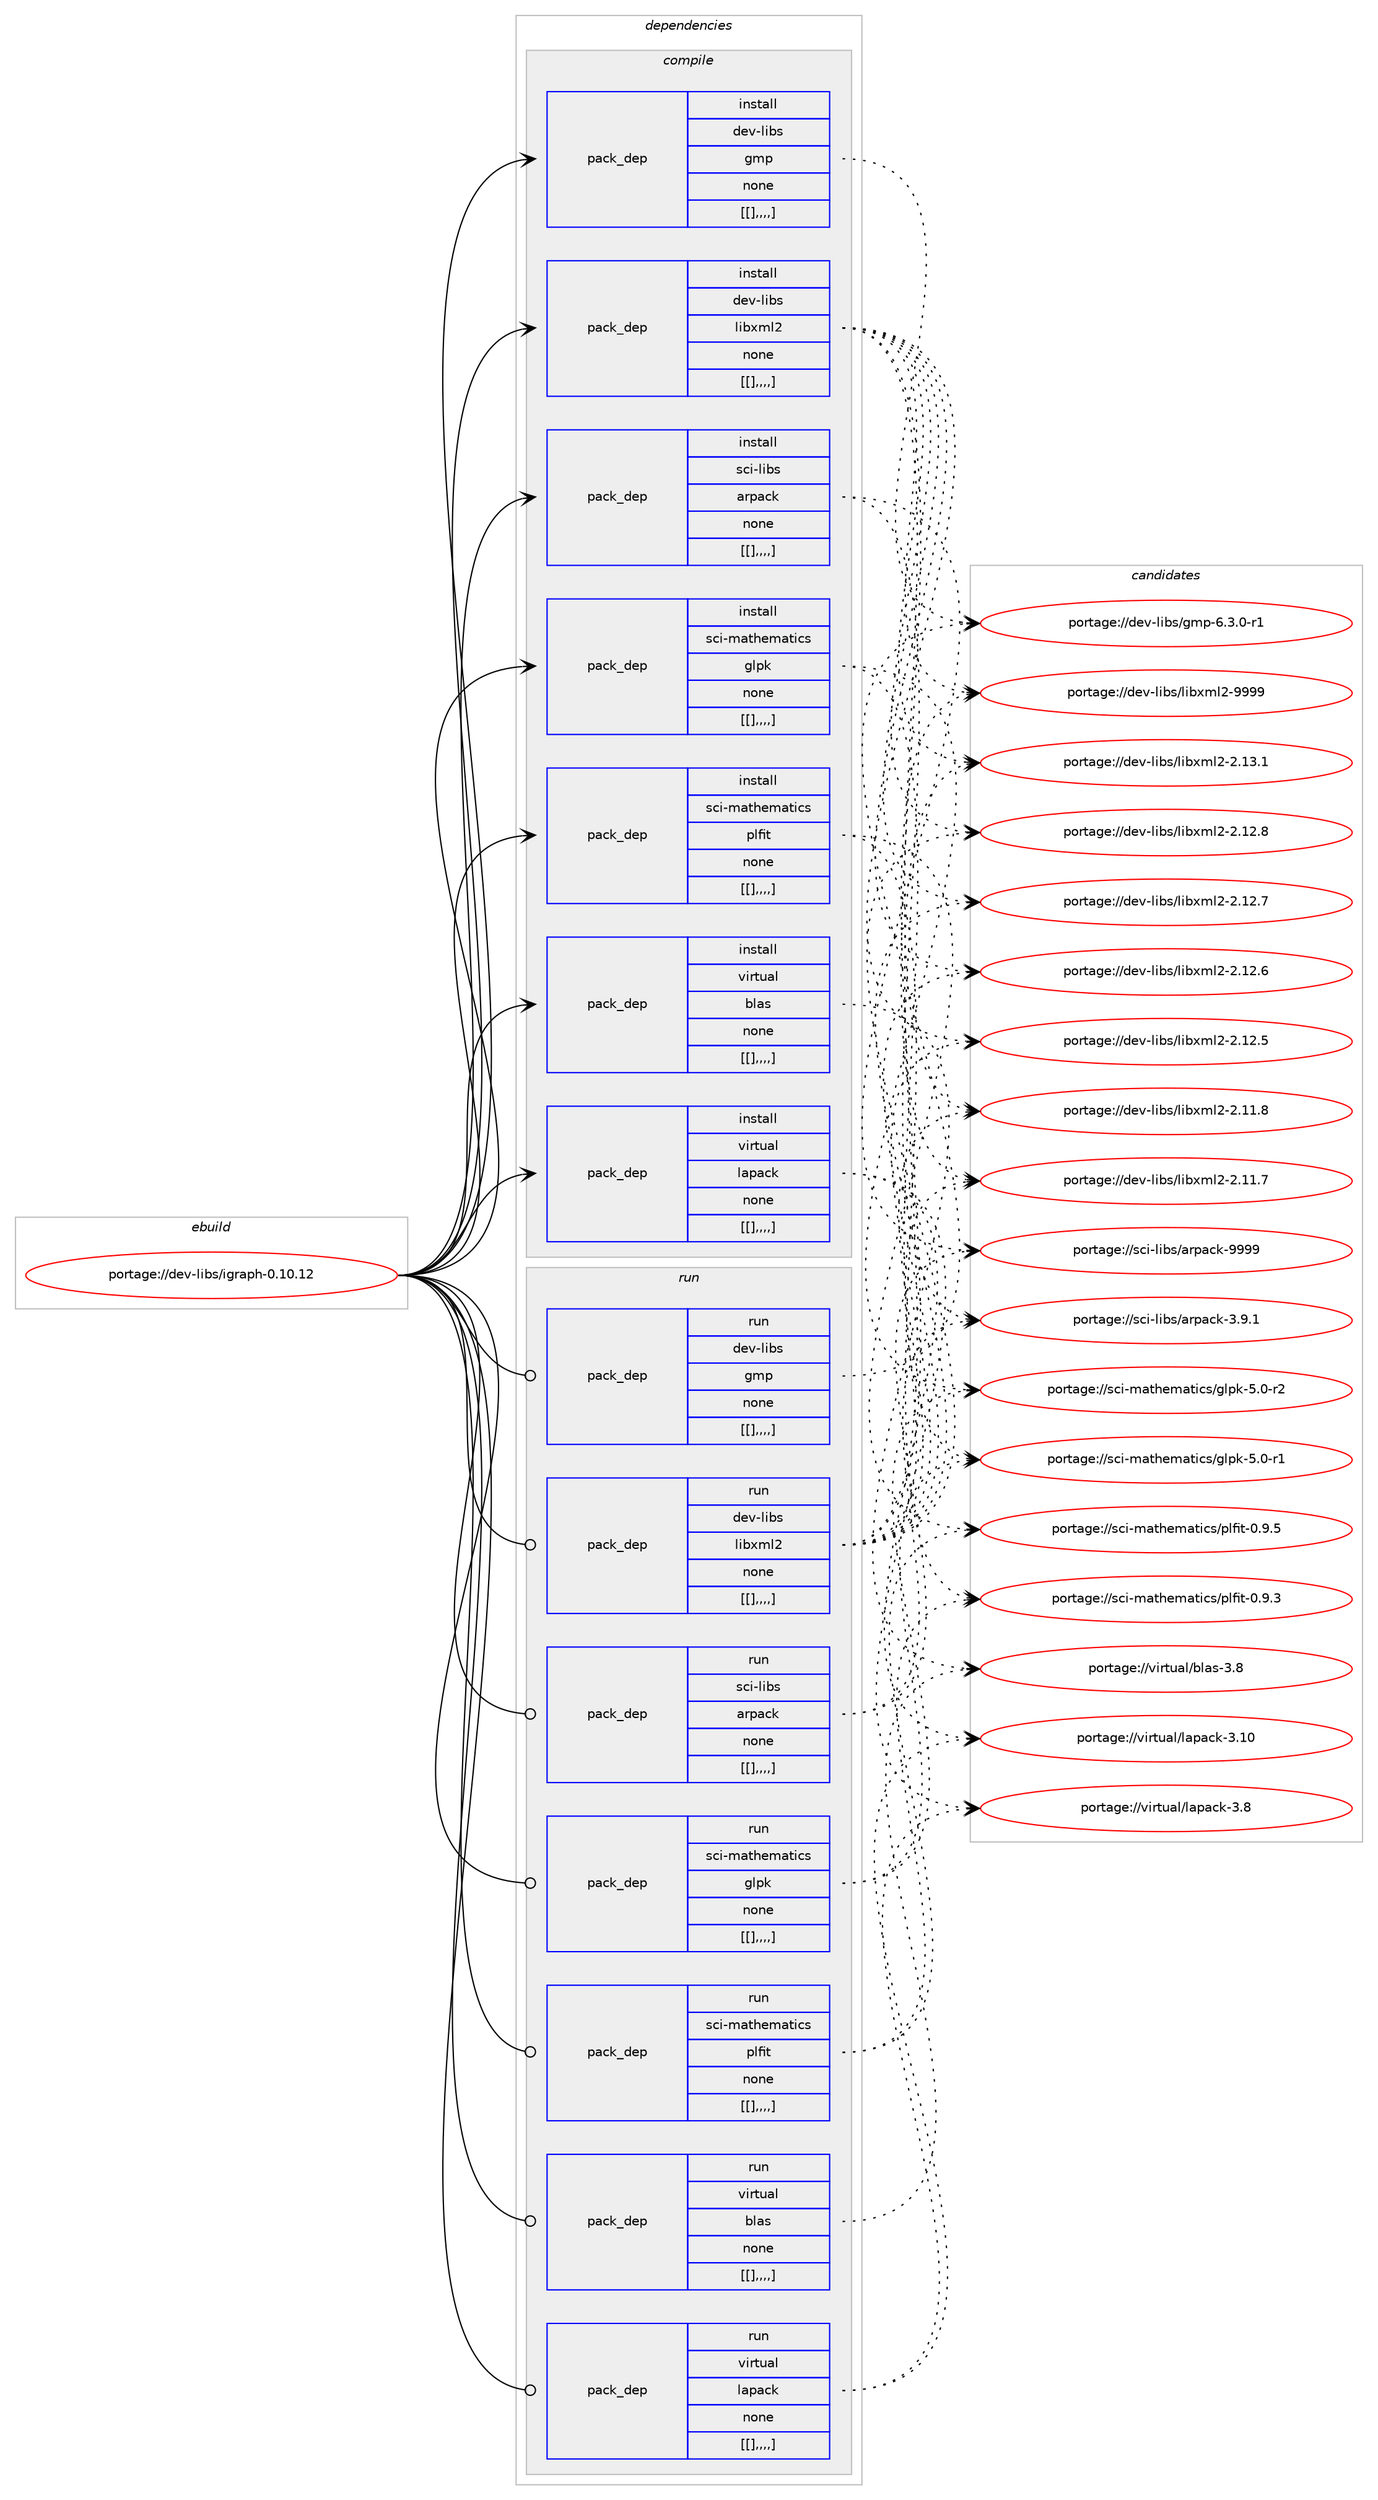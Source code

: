 digraph prolog {

# *************
# Graph options
# *************

newrank=true;
concentrate=true;
compound=true;
graph [rankdir=LR,fontname=Helvetica,fontsize=10,ranksep=1.5];#, ranksep=2.5, nodesep=0.2];
edge  [arrowhead=vee];
node  [fontname=Helvetica,fontsize=10];

# **********
# The ebuild
# **********

subgraph cluster_leftcol {
color=gray;
label=<<i>ebuild</i>>;
id [label="portage://dev-libs/igraph-0.10.12", color=red, width=4, href="../dev-libs/igraph-0.10.12.svg"];
}

# ****************
# The dependencies
# ****************

subgraph cluster_midcol {
color=gray;
label=<<i>dependencies</i>>;
subgraph cluster_compile {
fillcolor="#eeeeee";
style=filled;
label=<<i>compile</i>>;
subgraph pack81342 {
dependency109333 [label=<<TABLE BORDER="0" CELLBORDER="1" CELLSPACING="0" CELLPADDING="4" WIDTH="220"><TR><TD ROWSPAN="6" CELLPADDING="30">pack_dep</TD></TR><TR><TD WIDTH="110">install</TD></TR><TR><TD>dev-libs</TD></TR><TR><TD>gmp</TD></TR><TR><TD>none</TD></TR><TR><TD>[[],,,,]</TD></TR></TABLE>>, shape=none, color=blue];
}
id:e -> dependency109333:w [weight=20,style="solid",arrowhead="vee"];
subgraph pack81343 {
dependency109334 [label=<<TABLE BORDER="0" CELLBORDER="1" CELLSPACING="0" CELLPADDING="4" WIDTH="220"><TR><TD ROWSPAN="6" CELLPADDING="30">pack_dep</TD></TR><TR><TD WIDTH="110">install</TD></TR><TR><TD>dev-libs</TD></TR><TR><TD>libxml2</TD></TR><TR><TD>none</TD></TR><TR><TD>[[],,,,]</TD></TR></TABLE>>, shape=none, color=blue];
}
id:e -> dependency109334:w [weight=20,style="solid",arrowhead="vee"];
subgraph pack81344 {
dependency109335 [label=<<TABLE BORDER="0" CELLBORDER="1" CELLSPACING="0" CELLPADDING="4" WIDTH="220"><TR><TD ROWSPAN="6" CELLPADDING="30">pack_dep</TD></TR><TR><TD WIDTH="110">install</TD></TR><TR><TD>sci-libs</TD></TR><TR><TD>arpack</TD></TR><TR><TD>none</TD></TR><TR><TD>[[],,,,]</TD></TR></TABLE>>, shape=none, color=blue];
}
id:e -> dependency109335:w [weight=20,style="solid",arrowhead="vee"];
subgraph pack81345 {
dependency109336 [label=<<TABLE BORDER="0" CELLBORDER="1" CELLSPACING="0" CELLPADDING="4" WIDTH="220"><TR><TD ROWSPAN="6" CELLPADDING="30">pack_dep</TD></TR><TR><TD WIDTH="110">install</TD></TR><TR><TD>sci-mathematics</TD></TR><TR><TD>glpk</TD></TR><TR><TD>none</TD></TR><TR><TD>[[],,,,]</TD></TR></TABLE>>, shape=none, color=blue];
}
id:e -> dependency109336:w [weight=20,style="solid",arrowhead="vee"];
subgraph pack81346 {
dependency109337 [label=<<TABLE BORDER="0" CELLBORDER="1" CELLSPACING="0" CELLPADDING="4" WIDTH="220"><TR><TD ROWSPAN="6" CELLPADDING="30">pack_dep</TD></TR><TR><TD WIDTH="110">install</TD></TR><TR><TD>sci-mathematics</TD></TR><TR><TD>plfit</TD></TR><TR><TD>none</TD></TR><TR><TD>[[],,,,]</TD></TR></TABLE>>, shape=none, color=blue];
}
id:e -> dependency109337:w [weight=20,style="solid",arrowhead="vee"];
subgraph pack81347 {
dependency109338 [label=<<TABLE BORDER="0" CELLBORDER="1" CELLSPACING="0" CELLPADDING="4" WIDTH="220"><TR><TD ROWSPAN="6" CELLPADDING="30">pack_dep</TD></TR><TR><TD WIDTH="110">install</TD></TR><TR><TD>virtual</TD></TR><TR><TD>blas</TD></TR><TR><TD>none</TD></TR><TR><TD>[[],,,,]</TD></TR></TABLE>>, shape=none, color=blue];
}
id:e -> dependency109338:w [weight=20,style="solid",arrowhead="vee"];
subgraph pack81348 {
dependency109339 [label=<<TABLE BORDER="0" CELLBORDER="1" CELLSPACING="0" CELLPADDING="4" WIDTH="220"><TR><TD ROWSPAN="6" CELLPADDING="30">pack_dep</TD></TR><TR><TD WIDTH="110">install</TD></TR><TR><TD>virtual</TD></TR><TR><TD>lapack</TD></TR><TR><TD>none</TD></TR><TR><TD>[[],,,,]</TD></TR></TABLE>>, shape=none, color=blue];
}
id:e -> dependency109339:w [weight=20,style="solid",arrowhead="vee"];
}
subgraph cluster_compileandrun {
fillcolor="#eeeeee";
style=filled;
label=<<i>compile and run</i>>;
}
subgraph cluster_run {
fillcolor="#eeeeee";
style=filled;
label=<<i>run</i>>;
subgraph pack81349 {
dependency109340 [label=<<TABLE BORDER="0" CELLBORDER="1" CELLSPACING="0" CELLPADDING="4" WIDTH="220"><TR><TD ROWSPAN="6" CELLPADDING="30">pack_dep</TD></TR><TR><TD WIDTH="110">run</TD></TR><TR><TD>dev-libs</TD></TR><TR><TD>gmp</TD></TR><TR><TD>none</TD></TR><TR><TD>[[],,,,]</TD></TR></TABLE>>, shape=none, color=blue];
}
id:e -> dependency109340:w [weight=20,style="solid",arrowhead="odot"];
subgraph pack81350 {
dependency109341 [label=<<TABLE BORDER="0" CELLBORDER="1" CELLSPACING="0" CELLPADDING="4" WIDTH="220"><TR><TD ROWSPAN="6" CELLPADDING="30">pack_dep</TD></TR><TR><TD WIDTH="110">run</TD></TR><TR><TD>dev-libs</TD></TR><TR><TD>libxml2</TD></TR><TR><TD>none</TD></TR><TR><TD>[[],,,,]</TD></TR></TABLE>>, shape=none, color=blue];
}
id:e -> dependency109341:w [weight=20,style="solid",arrowhead="odot"];
subgraph pack81351 {
dependency109342 [label=<<TABLE BORDER="0" CELLBORDER="1" CELLSPACING="0" CELLPADDING="4" WIDTH="220"><TR><TD ROWSPAN="6" CELLPADDING="30">pack_dep</TD></TR><TR><TD WIDTH="110">run</TD></TR><TR><TD>sci-libs</TD></TR><TR><TD>arpack</TD></TR><TR><TD>none</TD></TR><TR><TD>[[],,,,]</TD></TR></TABLE>>, shape=none, color=blue];
}
id:e -> dependency109342:w [weight=20,style="solid",arrowhead="odot"];
subgraph pack81352 {
dependency109343 [label=<<TABLE BORDER="0" CELLBORDER="1" CELLSPACING="0" CELLPADDING="4" WIDTH="220"><TR><TD ROWSPAN="6" CELLPADDING="30">pack_dep</TD></TR><TR><TD WIDTH="110">run</TD></TR><TR><TD>sci-mathematics</TD></TR><TR><TD>glpk</TD></TR><TR><TD>none</TD></TR><TR><TD>[[],,,,]</TD></TR></TABLE>>, shape=none, color=blue];
}
id:e -> dependency109343:w [weight=20,style="solid",arrowhead="odot"];
subgraph pack81353 {
dependency109344 [label=<<TABLE BORDER="0" CELLBORDER="1" CELLSPACING="0" CELLPADDING="4" WIDTH="220"><TR><TD ROWSPAN="6" CELLPADDING="30">pack_dep</TD></TR><TR><TD WIDTH="110">run</TD></TR><TR><TD>sci-mathematics</TD></TR><TR><TD>plfit</TD></TR><TR><TD>none</TD></TR><TR><TD>[[],,,,]</TD></TR></TABLE>>, shape=none, color=blue];
}
id:e -> dependency109344:w [weight=20,style="solid",arrowhead="odot"];
subgraph pack81354 {
dependency109345 [label=<<TABLE BORDER="0" CELLBORDER="1" CELLSPACING="0" CELLPADDING="4" WIDTH="220"><TR><TD ROWSPAN="6" CELLPADDING="30">pack_dep</TD></TR><TR><TD WIDTH="110">run</TD></TR><TR><TD>virtual</TD></TR><TR><TD>blas</TD></TR><TR><TD>none</TD></TR><TR><TD>[[],,,,]</TD></TR></TABLE>>, shape=none, color=blue];
}
id:e -> dependency109345:w [weight=20,style="solid",arrowhead="odot"];
subgraph pack81355 {
dependency109346 [label=<<TABLE BORDER="0" CELLBORDER="1" CELLSPACING="0" CELLPADDING="4" WIDTH="220"><TR><TD ROWSPAN="6" CELLPADDING="30">pack_dep</TD></TR><TR><TD WIDTH="110">run</TD></TR><TR><TD>virtual</TD></TR><TR><TD>lapack</TD></TR><TR><TD>none</TD></TR><TR><TD>[[],,,,]</TD></TR></TABLE>>, shape=none, color=blue];
}
id:e -> dependency109346:w [weight=20,style="solid",arrowhead="odot"];
}
}

# **************
# The candidates
# **************

subgraph cluster_choices {
rank=same;
color=gray;
label=<<i>candidates</i>>;

subgraph choice81342 {
color=black;
nodesep=1;
choice1001011184510810598115471031091124554465146484511449 [label="portage://dev-libs/gmp-6.3.0-r1", color=red, width=4,href="../dev-libs/gmp-6.3.0-r1.svg"];
dependency109333:e -> choice1001011184510810598115471031091124554465146484511449:w [style=dotted,weight="100"];
}
subgraph choice81343 {
color=black;
nodesep=1;
choice10010111845108105981154710810598120109108504557575757 [label="portage://dev-libs/libxml2-9999", color=red, width=4,href="../dev-libs/libxml2-9999.svg"];
choice100101118451081059811547108105981201091085045504649514649 [label="portage://dev-libs/libxml2-2.13.1", color=red, width=4,href="../dev-libs/libxml2-2.13.1.svg"];
choice100101118451081059811547108105981201091085045504649504656 [label="portage://dev-libs/libxml2-2.12.8", color=red, width=4,href="../dev-libs/libxml2-2.12.8.svg"];
choice100101118451081059811547108105981201091085045504649504655 [label="portage://dev-libs/libxml2-2.12.7", color=red, width=4,href="../dev-libs/libxml2-2.12.7.svg"];
choice100101118451081059811547108105981201091085045504649504654 [label="portage://dev-libs/libxml2-2.12.6", color=red, width=4,href="../dev-libs/libxml2-2.12.6.svg"];
choice100101118451081059811547108105981201091085045504649504653 [label="portage://dev-libs/libxml2-2.12.5", color=red, width=4,href="../dev-libs/libxml2-2.12.5.svg"];
choice100101118451081059811547108105981201091085045504649494656 [label="portage://dev-libs/libxml2-2.11.8", color=red, width=4,href="../dev-libs/libxml2-2.11.8.svg"];
choice100101118451081059811547108105981201091085045504649494655 [label="portage://dev-libs/libxml2-2.11.7", color=red, width=4,href="../dev-libs/libxml2-2.11.7.svg"];
dependency109334:e -> choice10010111845108105981154710810598120109108504557575757:w [style=dotted,weight="100"];
dependency109334:e -> choice100101118451081059811547108105981201091085045504649514649:w [style=dotted,weight="100"];
dependency109334:e -> choice100101118451081059811547108105981201091085045504649504656:w [style=dotted,weight="100"];
dependency109334:e -> choice100101118451081059811547108105981201091085045504649504655:w [style=dotted,weight="100"];
dependency109334:e -> choice100101118451081059811547108105981201091085045504649504654:w [style=dotted,weight="100"];
dependency109334:e -> choice100101118451081059811547108105981201091085045504649504653:w [style=dotted,weight="100"];
dependency109334:e -> choice100101118451081059811547108105981201091085045504649494656:w [style=dotted,weight="100"];
dependency109334:e -> choice100101118451081059811547108105981201091085045504649494655:w [style=dotted,weight="100"];
}
subgraph choice81344 {
color=black;
nodesep=1;
choice115991054510810598115479711411297991074557575757 [label="portage://sci-libs/arpack-9999", color=red, width=4,href="../sci-libs/arpack-9999.svg"];
choice11599105451081059811547971141129799107455146574649 [label="portage://sci-libs/arpack-3.9.1", color=red, width=4,href="../sci-libs/arpack-3.9.1.svg"];
dependency109335:e -> choice115991054510810598115479711411297991074557575757:w [style=dotted,weight="100"];
dependency109335:e -> choice11599105451081059811547971141129799107455146574649:w [style=dotted,weight="100"];
}
subgraph choice81345 {
color=black;
nodesep=1;
choice115991054510997116104101109971161059911547103108112107455346484511450 [label="portage://sci-mathematics/glpk-5.0-r2", color=red, width=4,href="../sci-mathematics/glpk-5.0-r2.svg"];
choice115991054510997116104101109971161059911547103108112107455346484511449 [label="portage://sci-mathematics/glpk-5.0-r1", color=red, width=4,href="../sci-mathematics/glpk-5.0-r1.svg"];
dependency109336:e -> choice115991054510997116104101109971161059911547103108112107455346484511450:w [style=dotted,weight="100"];
dependency109336:e -> choice115991054510997116104101109971161059911547103108112107455346484511449:w [style=dotted,weight="100"];
}
subgraph choice81346 {
color=black;
nodesep=1;
choice115991054510997116104101109971161059911547112108102105116454846574653 [label="portage://sci-mathematics/plfit-0.9.5", color=red, width=4,href="../sci-mathematics/plfit-0.9.5.svg"];
choice115991054510997116104101109971161059911547112108102105116454846574651 [label="portage://sci-mathematics/plfit-0.9.3", color=red, width=4,href="../sci-mathematics/plfit-0.9.3.svg"];
dependency109337:e -> choice115991054510997116104101109971161059911547112108102105116454846574653:w [style=dotted,weight="100"];
dependency109337:e -> choice115991054510997116104101109971161059911547112108102105116454846574651:w [style=dotted,weight="100"];
}
subgraph choice81347 {
color=black;
nodesep=1;
choice1181051141161179710847981089711545514656 [label="portage://virtual/blas-3.8", color=red, width=4,href="../virtual/blas-3.8.svg"];
dependency109338:e -> choice1181051141161179710847981089711545514656:w [style=dotted,weight="100"];
}
subgraph choice81348 {
color=black;
nodesep=1;
choice11810511411611797108471089711297991074551464948 [label="portage://virtual/lapack-3.10", color=red, width=4,href="../virtual/lapack-3.10.svg"];
choice118105114116117971084710897112979910745514656 [label="portage://virtual/lapack-3.8", color=red, width=4,href="../virtual/lapack-3.8.svg"];
dependency109339:e -> choice11810511411611797108471089711297991074551464948:w [style=dotted,weight="100"];
dependency109339:e -> choice118105114116117971084710897112979910745514656:w [style=dotted,weight="100"];
}
subgraph choice81349 {
color=black;
nodesep=1;
choice1001011184510810598115471031091124554465146484511449 [label="portage://dev-libs/gmp-6.3.0-r1", color=red, width=4,href="../dev-libs/gmp-6.3.0-r1.svg"];
dependency109340:e -> choice1001011184510810598115471031091124554465146484511449:w [style=dotted,weight="100"];
}
subgraph choice81350 {
color=black;
nodesep=1;
choice10010111845108105981154710810598120109108504557575757 [label="portage://dev-libs/libxml2-9999", color=red, width=4,href="../dev-libs/libxml2-9999.svg"];
choice100101118451081059811547108105981201091085045504649514649 [label="portage://dev-libs/libxml2-2.13.1", color=red, width=4,href="../dev-libs/libxml2-2.13.1.svg"];
choice100101118451081059811547108105981201091085045504649504656 [label="portage://dev-libs/libxml2-2.12.8", color=red, width=4,href="../dev-libs/libxml2-2.12.8.svg"];
choice100101118451081059811547108105981201091085045504649504655 [label="portage://dev-libs/libxml2-2.12.7", color=red, width=4,href="../dev-libs/libxml2-2.12.7.svg"];
choice100101118451081059811547108105981201091085045504649504654 [label="portage://dev-libs/libxml2-2.12.6", color=red, width=4,href="../dev-libs/libxml2-2.12.6.svg"];
choice100101118451081059811547108105981201091085045504649504653 [label="portage://dev-libs/libxml2-2.12.5", color=red, width=4,href="../dev-libs/libxml2-2.12.5.svg"];
choice100101118451081059811547108105981201091085045504649494656 [label="portage://dev-libs/libxml2-2.11.8", color=red, width=4,href="../dev-libs/libxml2-2.11.8.svg"];
choice100101118451081059811547108105981201091085045504649494655 [label="portage://dev-libs/libxml2-2.11.7", color=red, width=4,href="../dev-libs/libxml2-2.11.7.svg"];
dependency109341:e -> choice10010111845108105981154710810598120109108504557575757:w [style=dotted,weight="100"];
dependency109341:e -> choice100101118451081059811547108105981201091085045504649514649:w [style=dotted,weight="100"];
dependency109341:e -> choice100101118451081059811547108105981201091085045504649504656:w [style=dotted,weight="100"];
dependency109341:e -> choice100101118451081059811547108105981201091085045504649504655:w [style=dotted,weight="100"];
dependency109341:e -> choice100101118451081059811547108105981201091085045504649504654:w [style=dotted,weight="100"];
dependency109341:e -> choice100101118451081059811547108105981201091085045504649504653:w [style=dotted,weight="100"];
dependency109341:e -> choice100101118451081059811547108105981201091085045504649494656:w [style=dotted,weight="100"];
dependency109341:e -> choice100101118451081059811547108105981201091085045504649494655:w [style=dotted,weight="100"];
}
subgraph choice81351 {
color=black;
nodesep=1;
choice115991054510810598115479711411297991074557575757 [label="portage://sci-libs/arpack-9999", color=red, width=4,href="../sci-libs/arpack-9999.svg"];
choice11599105451081059811547971141129799107455146574649 [label="portage://sci-libs/arpack-3.9.1", color=red, width=4,href="../sci-libs/arpack-3.9.1.svg"];
dependency109342:e -> choice115991054510810598115479711411297991074557575757:w [style=dotted,weight="100"];
dependency109342:e -> choice11599105451081059811547971141129799107455146574649:w [style=dotted,weight="100"];
}
subgraph choice81352 {
color=black;
nodesep=1;
choice115991054510997116104101109971161059911547103108112107455346484511450 [label="portage://sci-mathematics/glpk-5.0-r2", color=red, width=4,href="../sci-mathematics/glpk-5.0-r2.svg"];
choice115991054510997116104101109971161059911547103108112107455346484511449 [label="portage://sci-mathematics/glpk-5.0-r1", color=red, width=4,href="../sci-mathematics/glpk-5.0-r1.svg"];
dependency109343:e -> choice115991054510997116104101109971161059911547103108112107455346484511450:w [style=dotted,weight="100"];
dependency109343:e -> choice115991054510997116104101109971161059911547103108112107455346484511449:w [style=dotted,weight="100"];
}
subgraph choice81353 {
color=black;
nodesep=1;
choice115991054510997116104101109971161059911547112108102105116454846574653 [label="portage://sci-mathematics/plfit-0.9.5", color=red, width=4,href="../sci-mathematics/plfit-0.9.5.svg"];
choice115991054510997116104101109971161059911547112108102105116454846574651 [label="portage://sci-mathematics/plfit-0.9.3", color=red, width=4,href="../sci-mathematics/plfit-0.9.3.svg"];
dependency109344:e -> choice115991054510997116104101109971161059911547112108102105116454846574653:w [style=dotted,weight="100"];
dependency109344:e -> choice115991054510997116104101109971161059911547112108102105116454846574651:w [style=dotted,weight="100"];
}
subgraph choice81354 {
color=black;
nodesep=1;
choice1181051141161179710847981089711545514656 [label="portage://virtual/blas-3.8", color=red, width=4,href="../virtual/blas-3.8.svg"];
dependency109345:e -> choice1181051141161179710847981089711545514656:w [style=dotted,weight="100"];
}
subgraph choice81355 {
color=black;
nodesep=1;
choice11810511411611797108471089711297991074551464948 [label="portage://virtual/lapack-3.10", color=red, width=4,href="../virtual/lapack-3.10.svg"];
choice118105114116117971084710897112979910745514656 [label="portage://virtual/lapack-3.8", color=red, width=4,href="../virtual/lapack-3.8.svg"];
dependency109346:e -> choice11810511411611797108471089711297991074551464948:w [style=dotted,weight="100"];
dependency109346:e -> choice118105114116117971084710897112979910745514656:w [style=dotted,weight="100"];
}
}

}
